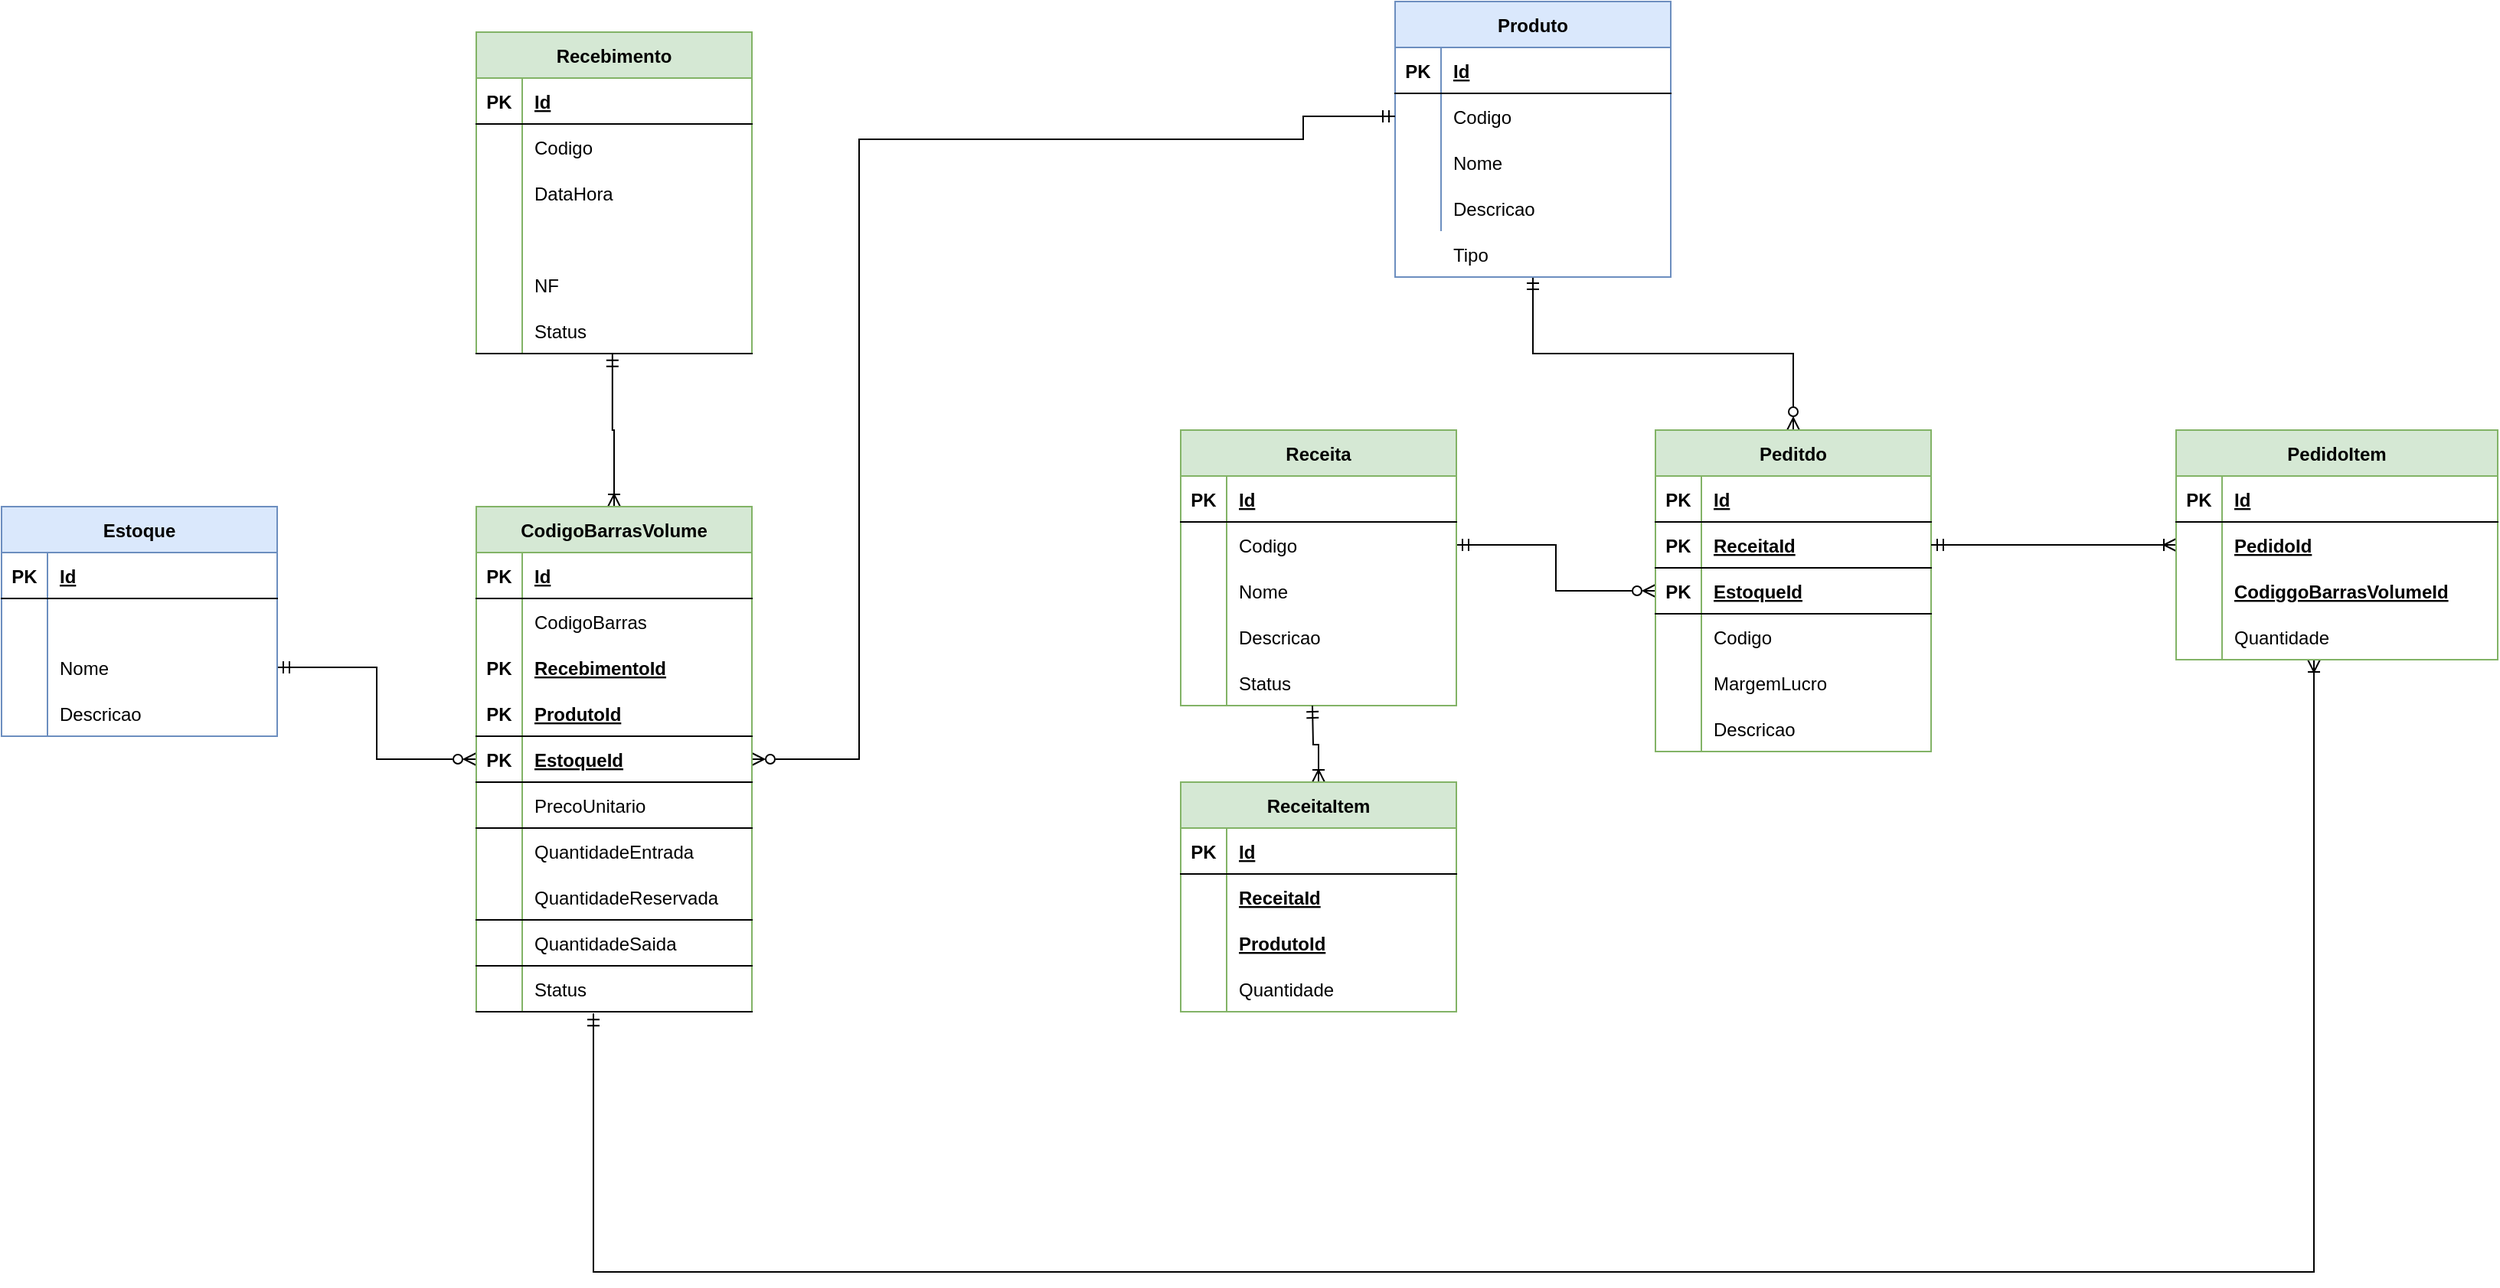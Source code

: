 <mxfile version="21.1.2" type="device" pages="3">
  <diagram name="Página-1" id="OCZ-7XqO5Whtsi0LGMfR">
    <mxGraphModel dx="2245" dy="828" grid="1" gridSize="10" guides="1" tooltips="1" connect="1" arrows="1" fold="1" page="1" pageScale="1" pageWidth="827" pageHeight="1169" math="0" shadow="0">
      <root>
        <mxCell id="0" />
        <mxCell id="1" parent="0" />
        <mxCell id="l1a1_akdYfzlVuT0RVy4-19" style="edgeStyle=orthogonalEdgeStyle;rounded=0;orthogonalLoop=1;jettySize=auto;html=1;entryX=0.5;entryY=0;entryDx=0;entryDy=0;startArrow=ERmandOne;startFill=0;endArrow=ERzeroToMany;endFill=0;" parent="1" source="h-wxwHhQDSW0hP_2C2gM-2" target="h-wxwHhQDSW0hP_2C2gM-28" edge="1">
          <mxGeometry relative="1" as="geometry" />
        </mxCell>
        <mxCell id="h-wxwHhQDSW0hP_2C2gM-2" value="Produto" style="shape=table;startSize=30;container=1;collapsible=1;childLayout=tableLayout;fixedRows=1;rowLines=0;fontStyle=1;align=center;resizeLast=1;fillColor=#dae8fc;strokeColor=#6c8ebf;" parent="1" vertex="1">
          <mxGeometry x="260" y="180" width="180" height="180" as="geometry" />
        </mxCell>
        <mxCell id="h-wxwHhQDSW0hP_2C2gM-3" value="" style="shape=tableRow;horizontal=0;startSize=0;swimlaneHead=0;swimlaneBody=0;fillColor=none;collapsible=0;dropTarget=0;points=[[0,0.5],[1,0.5]];portConstraint=eastwest;top=0;left=0;right=0;bottom=1;" parent="h-wxwHhQDSW0hP_2C2gM-2" vertex="1">
          <mxGeometry y="30" width="180" height="30" as="geometry" />
        </mxCell>
        <mxCell id="h-wxwHhQDSW0hP_2C2gM-4" value="PK" style="shape=partialRectangle;connectable=0;fillColor=none;top=0;left=0;bottom=0;right=0;fontStyle=1;overflow=hidden;" parent="h-wxwHhQDSW0hP_2C2gM-3" vertex="1">
          <mxGeometry width="30" height="30" as="geometry">
            <mxRectangle width="30" height="30" as="alternateBounds" />
          </mxGeometry>
        </mxCell>
        <mxCell id="h-wxwHhQDSW0hP_2C2gM-5" value="Id" style="shape=partialRectangle;connectable=0;fillColor=none;top=0;left=0;bottom=0;right=0;align=left;spacingLeft=6;fontStyle=5;overflow=hidden;" parent="h-wxwHhQDSW0hP_2C2gM-3" vertex="1">
          <mxGeometry x="30" width="150" height="30" as="geometry">
            <mxRectangle width="150" height="30" as="alternateBounds" />
          </mxGeometry>
        </mxCell>
        <mxCell id="h-wxwHhQDSW0hP_2C2gM-6" value="" style="shape=tableRow;horizontal=0;startSize=0;swimlaneHead=0;swimlaneBody=0;fillColor=none;collapsible=0;dropTarget=0;points=[[0,0.5],[1,0.5]];portConstraint=eastwest;top=0;left=0;right=0;bottom=0;" parent="h-wxwHhQDSW0hP_2C2gM-2" vertex="1">
          <mxGeometry y="60" width="180" height="30" as="geometry" />
        </mxCell>
        <mxCell id="h-wxwHhQDSW0hP_2C2gM-7" value="" style="shape=partialRectangle;connectable=0;fillColor=none;top=0;left=0;bottom=0;right=0;editable=1;overflow=hidden;" parent="h-wxwHhQDSW0hP_2C2gM-6" vertex="1">
          <mxGeometry width="30" height="30" as="geometry">
            <mxRectangle width="30" height="30" as="alternateBounds" />
          </mxGeometry>
        </mxCell>
        <mxCell id="h-wxwHhQDSW0hP_2C2gM-8" value="Codigo" style="shape=partialRectangle;connectable=0;fillColor=none;top=0;left=0;bottom=0;right=0;align=left;spacingLeft=6;overflow=hidden;" parent="h-wxwHhQDSW0hP_2C2gM-6" vertex="1">
          <mxGeometry x="30" width="150" height="30" as="geometry">
            <mxRectangle width="150" height="30" as="alternateBounds" />
          </mxGeometry>
        </mxCell>
        <mxCell id="h-wxwHhQDSW0hP_2C2gM-9" value="" style="shape=tableRow;horizontal=0;startSize=0;swimlaneHead=0;swimlaneBody=0;fillColor=none;collapsible=0;dropTarget=0;points=[[0,0.5],[1,0.5]];portConstraint=eastwest;top=0;left=0;right=0;bottom=0;" parent="h-wxwHhQDSW0hP_2C2gM-2" vertex="1">
          <mxGeometry y="90" width="180" height="30" as="geometry" />
        </mxCell>
        <mxCell id="h-wxwHhQDSW0hP_2C2gM-10" value="" style="shape=partialRectangle;connectable=0;fillColor=none;top=0;left=0;bottom=0;right=0;editable=1;overflow=hidden;" parent="h-wxwHhQDSW0hP_2C2gM-9" vertex="1">
          <mxGeometry width="30" height="30" as="geometry">
            <mxRectangle width="30" height="30" as="alternateBounds" />
          </mxGeometry>
        </mxCell>
        <mxCell id="h-wxwHhQDSW0hP_2C2gM-11" value="Nome" style="shape=partialRectangle;connectable=0;fillColor=none;top=0;left=0;bottom=0;right=0;align=left;spacingLeft=6;overflow=hidden;" parent="h-wxwHhQDSW0hP_2C2gM-9" vertex="1">
          <mxGeometry x="30" width="150" height="30" as="geometry">
            <mxRectangle width="150" height="30" as="alternateBounds" />
          </mxGeometry>
        </mxCell>
        <mxCell id="h-wxwHhQDSW0hP_2C2gM-12" value="" style="shape=tableRow;horizontal=0;startSize=0;swimlaneHead=0;swimlaneBody=0;fillColor=none;collapsible=0;dropTarget=0;points=[[0,0.5],[1,0.5]];portConstraint=eastwest;top=0;left=0;right=0;bottom=0;" parent="h-wxwHhQDSW0hP_2C2gM-2" vertex="1">
          <mxGeometry y="120" width="180" height="30" as="geometry" />
        </mxCell>
        <mxCell id="h-wxwHhQDSW0hP_2C2gM-13" value="" style="shape=partialRectangle;connectable=0;fillColor=none;top=0;left=0;bottom=0;right=0;editable=1;overflow=hidden;" parent="h-wxwHhQDSW0hP_2C2gM-12" vertex="1">
          <mxGeometry width="30" height="30" as="geometry">
            <mxRectangle width="30" height="30" as="alternateBounds" />
          </mxGeometry>
        </mxCell>
        <mxCell id="h-wxwHhQDSW0hP_2C2gM-14" value="Descricao" style="shape=partialRectangle;connectable=0;fillColor=none;top=0;left=0;bottom=0;right=0;align=left;spacingLeft=6;overflow=hidden;" parent="h-wxwHhQDSW0hP_2C2gM-12" vertex="1">
          <mxGeometry x="30" width="150" height="30" as="geometry">
            <mxRectangle width="150" height="30" as="alternateBounds" />
          </mxGeometry>
        </mxCell>
        <mxCell id="h-wxwHhQDSW0hP_2C2gM-210" style="edgeStyle=orthogonalEdgeStyle;rounded=0;orthogonalLoop=1;jettySize=auto;html=1;entryX=1;entryY=0.5;entryDx=0;entryDy=0;startArrow=ERzeroToMany;startFill=0;endArrow=ERmandOne;endFill=0;" parent="1" source="h-wxwHhQDSW0hP_2C2gM-28" target="h-wxwHhQDSW0hP_2C2gM-77" edge="1">
          <mxGeometry relative="1" as="geometry" />
        </mxCell>
        <mxCell id="h-wxwHhQDSW0hP_2C2gM-28" value="Peditdo" style="shape=table;startSize=30;container=1;collapsible=1;childLayout=tableLayout;fixedRows=1;rowLines=0;fontStyle=1;align=center;resizeLast=1;fillColor=#d5e8d4;strokeColor=#82b366;" parent="1" vertex="1">
          <mxGeometry x="430" y="460" width="180" height="210" as="geometry" />
        </mxCell>
        <mxCell id="h-wxwHhQDSW0hP_2C2gM-29" value="" style="shape=tableRow;horizontal=0;startSize=0;swimlaneHead=0;swimlaneBody=0;fillColor=none;collapsible=0;dropTarget=0;points=[[0,0.5],[1,0.5]];portConstraint=eastwest;top=0;left=0;right=0;bottom=1;" parent="h-wxwHhQDSW0hP_2C2gM-28" vertex="1">
          <mxGeometry y="30" width="180" height="30" as="geometry" />
        </mxCell>
        <mxCell id="h-wxwHhQDSW0hP_2C2gM-30" value="PK" style="shape=partialRectangle;connectable=0;fillColor=none;top=0;left=0;bottom=0;right=0;fontStyle=1;overflow=hidden;" parent="h-wxwHhQDSW0hP_2C2gM-29" vertex="1">
          <mxGeometry width="30" height="30" as="geometry">
            <mxRectangle width="30" height="30" as="alternateBounds" />
          </mxGeometry>
        </mxCell>
        <mxCell id="h-wxwHhQDSW0hP_2C2gM-31" value="Id" style="shape=partialRectangle;connectable=0;fillColor=none;top=0;left=0;bottom=0;right=0;align=left;spacingLeft=6;fontStyle=5;overflow=hidden;" parent="h-wxwHhQDSW0hP_2C2gM-29" vertex="1">
          <mxGeometry x="30" width="150" height="30" as="geometry">
            <mxRectangle width="150" height="30" as="alternateBounds" />
          </mxGeometry>
        </mxCell>
        <mxCell id="h-wxwHhQDSW0hP_2C2gM-207" value="" style="shape=tableRow;horizontal=0;startSize=0;swimlaneHead=0;swimlaneBody=0;fillColor=none;collapsible=0;dropTarget=0;points=[[0,0.5],[1,0.5]];portConstraint=eastwest;top=0;left=0;right=0;bottom=1;" parent="h-wxwHhQDSW0hP_2C2gM-28" vertex="1">
          <mxGeometry y="60" width="180" height="30" as="geometry" />
        </mxCell>
        <mxCell id="h-wxwHhQDSW0hP_2C2gM-208" value="PK" style="shape=partialRectangle;connectable=0;fillColor=none;top=0;left=0;bottom=0;right=0;fontStyle=1;overflow=hidden;" parent="h-wxwHhQDSW0hP_2C2gM-207" vertex="1">
          <mxGeometry width="30" height="30" as="geometry">
            <mxRectangle width="30" height="30" as="alternateBounds" />
          </mxGeometry>
        </mxCell>
        <mxCell id="h-wxwHhQDSW0hP_2C2gM-209" value="ReceitaId" style="shape=partialRectangle;connectable=0;fillColor=none;top=0;left=0;bottom=0;right=0;align=left;spacingLeft=6;fontStyle=5;overflow=hidden;" parent="h-wxwHhQDSW0hP_2C2gM-207" vertex="1">
          <mxGeometry x="30" width="150" height="30" as="geometry">
            <mxRectangle width="150" height="30" as="alternateBounds" />
          </mxGeometry>
        </mxCell>
        <mxCell id="h-wxwHhQDSW0hP_2C2gM-212" value="" style="shape=tableRow;horizontal=0;startSize=0;swimlaneHead=0;swimlaneBody=0;fillColor=none;collapsible=0;dropTarget=0;points=[[0,0.5],[1,0.5]];portConstraint=eastwest;top=0;left=0;right=0;bottom=1;" parent="h-wxwHhQDSW0hP_2C2gM-28" vertex="1">
          <mxGeometry y="90" width="180" height="30" as="geometry" />
        </mxCell>
        <mxCell id="h-wxwHhQDSW0hP_2C2gM-213" value="PK" style="shape=partialRectangle;connectable=0;fillColor=none;top=0;left=0;bottom=0;right=0;fontStyle=1;overflow=hidden;" parent="h-wxwHhQDSW0hP_2C2gM-212" vertex="1">
          <mxGeometry width="30" height="30" as="geometry">
            <mxRectangle width="30" height="30" as="alternateBounds" />
          </mxGeometry>
        </mxCell>
        <mxCell id="h-wxwHhQDSW0hP_2C2gM-214" value="EstoqueId" style="shape=partialRectangle;connectable=0;fillColor=none;top=0;left=0;bottom=0;right=0;align=left;spacingLeft=6;fontStyle=5;overflow=hidden;" parent="h-wxwHhQDSW0hP_2C2gM-212" vertex="1">
          <mxGeometry x="30" width="150" height="30" as="geometry">
            <mxRectangle width="150" height="30" as="alternateBounds" />
          </mxGeometry>
        </mxCell>
        <mxCell id="h-wxwHhQDSW0hP_2C2gM-32" value="" style="shape=tableRow;horizontal=0;startSize=0;swimlaneHead=0;swimlaneBody=0;fillColor=none;collapsible=0;dropTarget=0;points=[[0,0.5],[1,0.5]];portConstraint=eastwest;top=0;left=0;right=0;bottom=0;" parent="h-wxwHhQDSW0hP_2C2gM-28" vertex="1">
          <mxGeometry y="120" width="180" height="30" as="geometry" />
        </mxCell>
        <mxCell id="h-wxwHhQDSW0hP_2C2gM-33" value="" style="shape=partialRectangle;connectable=0;fillColor=none;top=0;left=0;bottom=0;right=0;editable=1;overflow=hidden;" parent="h-wxwHhQDSW0hP_2C2gM-32" vertex="1">
          <mxGeometry width="30" height="30" as="geometry">
            <mxRectangle width="30" height="30" as="alternateBounds" />
          </mxGeometry>
        </mxCell>
        <mxCell id="h-wxwHhQDSW0hP_2C2gM-34" value="Codigo" style="shape=partialRectangle;connectable=0;fillColor=none;top=0;left=0;bottom=0;right=0;align=left;spacingLeft=6;overflow=hidden;" parent="h-wxwHhQDSW0hP_2C2gM-32" vertex="1">
          <mxGeometry x="30" width="150" height="30" as="geometry">
            <mxRectangle width="150" height="30" as="alternateBounds" />
          </mxGeometry>
        </mxCell>
        <mxCell id="h-wxwHhQDSW0hP_2C2gM-35" value="" style="shape=tableRow;horizontal=0;startSize=0;swimlaneHead=0;swimlaneBody=0;fillColor=none;collapsible=0;dropTarget=0;points=[[0,0.5],[1,0.5]];portConstraint=eastwest;top=0;left=0;right=0;bottom=0;" parent="h-wxwHhQDSW0hP_2C2gM-28" vertex="1">
          <mxGeometry y="150" width="180" height="30" as="geometry" />
        </mxCell>
        <mxCell id="h-wxwHhQDSW0hP_2C2gM-36" value="" style="shape=partialRectangle;connectable=0;fillColor=none;top=0;left=0;bottom=0;right=0;editable=1;overflow=hidden;" parent="h-wxwHhQDSW0hP_2C2gM-35" vertex="1">
          <mxGeometry width="30" height="30" as="geometry">
            <mxRectangle width="30" height="30" as="alternateBounds" />
          </mxGeometry>
        </mxCell>
        <mxCell id="h-wxwHhQDSW0hP_2C2gM-37" value="MargemLucro" style="shape=partialRectangle;connectable=0;fillColor=none;top=0;left=0;bottom=0;right=0;align=left;spacingLeft=6;overflow=hidden;" parent="h-wxwHhQDSW0hP_2C2gM-35" vertex="1">
          <mxGeometry x="30" width="150" height="30" as="geometry">
            <mxRectangle width="150" height="30" as="alternateBounds" />
          </mxGeometry>
        </mxCell>
        <mxCell id="h-wxwHhQDSW0hP_2C2gM-38" value="" style="shape=tableRow;horizontal=0;startSize=0;swimlaneHead=0;swimlaneBody=0;fillColor=none;collapsible=0;dropTarget=0;points=[[0,0.5],[1,0.5]];portConstraint=eastwest;top=0;left=0;right=0;bottom=0;" parent="h-wxwHhQDSW0hP_2C2gM-28" vertex="1">
          <mxGeometry y="180" width="180" height="30" as="geometry" />
        </mxCell>
        <mxCell id="h-wxwHhQDSW0hP_2C2gM-39" value="" style="shape=partialRectangle;connectable=0;fillColor=none;top=0;left=0;bottom=0;right=0;editable=1;overflow=hidden;" parent="h-wxwHhQDSW0hP_2C2gM-38" vertex="1">
          <mxGeometry width="30" height="30" as="geometry">
            <mxRectangle width="30" height="30" as="alternateBounds" />
          </mxGeometry>
        </mxCell>
        <mxCell id="h-wxwHhQDSW0hP_2C2gM-40" value="Descricao" style="shape=partialRectangle;connectable=0;fillColor=none;top=0;left=0;bottom=0;right=0;align=left;spacingLeft=6;overflow=hidden;" parent="h-wxwHhQDSW0hP_2C2gM-38" vertex="1">
          <mxGeometry x="30" width="150" height="30" as="geometry">
            <mxRectangle width="150" height="30" as="alternateBounds" />
          </mxGeometry>
        </mxCell>
        <mxCell id="h-wxwHhQDSW0hP_2C2gM-216" style="edgeStyle=orthogonalEdgeStyle;rounded=0;orthogonalLoop=1;jettySize=auto;html=1;startArrow=ERoneToMany;startFill=0;endArrow=ERmandOne;endFill=0;" parent="1" source="h-wxwHhQDSW0hP_2C2gM-43" target="h-wxwHhQDSW0hP_2C2gM-207" edge="1">
          <mxGeometry relative="1" as="geometry" />
        </mxCell>
        <mxCell id="h-wxwHhQDSW0hP_2C2gM-217" style="edgeStyle=orthogonalEdgeStyle;rounded=0;orthogonalLoop=1;jettySize=auto;html=1;entryX=0.425;entryY=1.037;entryDx=0;entryDy=0;entryPerimeter=0;startArrow=ERoneToMany;startFill=0;endArrow=ERmandOne;endFill=0;" parent="1" source="h-wxwHhQDSW0hP_2C2gM-43" target="h-wxwHhQDSW0hP_2C2gM-119" edge="1">
          <mxGeometry relative="1" as="geometry">
            <Array as="points">
              <mxPoint x="860" y="1010" />
              <mxPoint x="-264" y="1010" />
            </Array>
          </mxGeometry>
        </mxCell>
        <mxCell id="h-wxwHhQDSW0hP_2C2gM-43" value="PedidoItem" style="shape=table;startSize=30;container=1;collapsible=1;childLayout=tableLayout;fixedRows=1;rowLines=0;fontStyle=1;align=center;resizeLast=1;fillColor=#d5e8d4;strokeColor=#82b366;" parent="1" vertex="1">
          <mxGeometry x="770" y="460" width="210" height="150" as="geometry" />
        </mxCell>
        <mxCell id="h-wxwHhQDSW0hP_2C2gM-44" value="" style="shape=tableRow;horizontal=0;startSize=0;swimlaneHead=0;swimlaneBody=0;fillColor=none;collapsible=0;dropTarget=0;points=[[0,0.5],[1,0.5]];portConstraint=eastwest;top=0;left=0;right=0;bottom=1;" parent="h-wxwHhQDSW0hP_2C2gM-43" vertex="1">
          <mxGeometry y="30" width="210" height="30" as="geometry" />
        </mxCell>
        <mxCell id="h-wxwHhQDSW0hP_2C2gM-45" value="PK" style="shape=partialRectangle;connectable=0;fillColor=none;top=0;left=0;bottom=0;right=0;fontStyle=1;overflow=hidden;" parent="h-wxwHhQDSW0hP_2C2gM-44" vertex="1">
          <mxGeometry width="30" height="30" as="geometry">
            <mxRectangle width="30" height="30" as="alternateBounds" />
          </mxGeometry>
        </mxCell>
        <mxCell id="h-wxwHhQDSW0hP_2C2gM-46" value="Id" style="shape=partialRectangle;connectable=0;fillColor=none;top=0;left=0;bottom=0;right=0;align=left;spacingLeft=6;fontStyle=5;overflow=hidden;" parent="h-wxwHhQDSW0hP_2C2gM-44" vertex="1">
          <mxGeometry x="30" width="180" height="30" as="geometry">
            <mxRectangle width="180" height="30" as="alternateBounds" />
          </mxGeometry>
        </mxCell>
        <mxCell id="h-wxwHhQDSW0hP_2C2gM-47" value="" style="shape=tableRow;horizontal=0;startSize=0;swimlaneHead=0;swimlaneBody=0;fillColor=none;collapsible=0;dropTarget=0;points=[[0,0.5],[1,0.5]];portConstraint=eastwest;top=0;left=0;right=0;bottom=0;" parent="h-wxwHhQDSW0hP_2C2gM-43" vertex="1">
          <mxGeometry y="60" width="210" height="30" as="geometry" />
        </mxCell>
        <mxCell id="h-wxwHhQDSW0hP_2C2gM-48" value="" style="shape=partialRectangle;connectable=0;fillColor=none;top=0;left=0;bottom=0;right=0;editable=1;overflow=hidden;" parent="h-wxwHhQDSW0hP_2C2gM-47" vertex="1">
          <mxGeometry width="30" height="30" as="geometry">
            <mxRectangle width="30" height="30" as="alternateBounds" />
          </mxGeometry>
        </mxCell>
        <mxCell id="h-wxwHhQDSW0hP_2C2gM-49" value="PedidoId" style="shape=partialRectangle;connectable=0;fillColor=none;top=0;left=0;bottom=0;right=0;align=left;spacingLeft=6;overflow=hidden;fontStyle=5" parent="h-wxwHhQDSW0hP_2C2gM-47" vertex="1">
          <mxGeometry x="30" width="180" height="30" as="geometry">
            <mxRectangle width="180" height="30" as="alternateBounds" />
          </mxGeometry>
        </mxCell>
        <mxCell id="h-wxwHhQDSW0hP_2C2gM-50" value="" style="shape=tableRow;horizontal=0;startSize=0;swimlaneHead=0;swimlaneBody=0;fillColor=none;collapsible=0;dropTarget=0;points=[[0,0.5],[1,0.5]];portConstraint=eastwest;top=0;left=0;right=0;bottom=0;" parent="h-wxwHhQDSW0hP_2C2gM-43" vertex="1">
          <mxGeometry y="90" width="210" height="30" as="geometry" />
        </mxCell>
        <mxCell id="h-wxwHhQDSW0hP_2C2gM-51" value="" style="shape=partialRectangle;connectable=0;fillColor=none;top=0;left=0;bottom=0;right=0;editable=1;overflow=hidden;" parent="h-wxwHhQDSW0hP_2C2gM-50" vertex="1">
          <mxGeometry width="30" height="30" as="geometry">
            <mxRectangle width="30" height="30" as="alternateBounds" />
          </mxGeometry>
        </mxCell>
        <mxCell id="h-wxwHhQDSW0hP_2C2gM-52" value="CodiggoBarrasVolumeId" style="shape=partialRectangle;connectable=0;fillColor=none;top=0;left=0;bottom=0;right=0;align=left;spacingLeft=6;overflow=hidden;fontStyle=5" parent="h-wxwHhQDSW0hP_2C2gM-50" vertex="1">
          <mxGeometry x="30" width="180" height="30" as="geometry">
            <mxRectangle width="180" height="30" as="alternateBounds" />
          </mxGeometry>
        </mxCell>
        <mxCell id="h-wxwHhQDSW0hP_2C2gM-53" value="" style="shape=tableRow;horizontal=0;startSize=0;swimlaneHead=0;swimlaneBody=0;fillColor=none;collapsible=0;dropTarget=0;points=[[0,0.5],[1,0.5]];portConstraint=eastwest;top=0;left=0;right=0;bottom=0;" parent="h-wxwHhQDSW0hP_2C2gM-43" vertex="1">
          <mxGeometry y="120" width="210" height="30" as="geometry" />
        </mxCell>
        <mxCell id="h-wxwHhQDSW0hP_2C2gM-54" value="" style="shape=partialRectangle;connectable=0;fillColor=none;top=0;left=0;bottom=0;right=0;editable=1;overflow=hidden;" parent="h-wxwHhQDSW0hP_2C2gM-53" vertex="1">
          <mxGeometry width="30" height="30" as="geometry">
            <mxRectangle width="30" height="30" as="alternateBounds" />
          </mxGeometry>
        </mxCell>
        <mxCell id="h-wxwHhQDSW0hP_2C2gM-55" value="Quantidade" style="shape=partialRectangle;connectable=0;fillColor=none;top=0;left=0;bottom=0;right=0;align=left;spacingLeft=6;overflow=hidden;" parent="h-wxwHhQDSW0hP_2C2gM-53" vertex="1">
          <mxGeometry x="30" width="180" height="30" as="geometry">
            <mxRectangle width="180" height="30" as="alternateBounds" />
          </mxGeometry>
        </mxCell>
        <mxCell id="h-wxwHhQDSW0hP_2C2gM-60" value="Recebimento" style="shape=table;startSize=30;container=1;collapsible=1;childLayout=tableLayout;fixedRows=1;rowLines=0;fontStyle=1;align=center;resizeLast=1;fillColor=#d5e8d4;strokeColor=#82b366;" parent="1" vertex="1">
          <mxGeometry x="-340" y="200" width="180" height="210" as="geometry">
            <mxRectangle x="-340" y="200" width="120" height="30" as="alternateBounds" />
          </mxGeometry>
        </mxCell>
        <mxCell id="h-wxwHhQDSW0hP_2C2gM-61" value="" style="shape=tableRow;horizontal=0;startSize=0;swimlaneHead=0;swimlaneBody=0;fillColor=none;collapsible=0;dropTarget=0;points=[[0,0.5],[1,0.5]];portConstraint=eastwest;top=0;left=0;right=0;bottom=1;" parent="h-wxwHhQDSW0hP_2C2gM-60" vertex="1">
          <mxGeometry y="30" width="180" height="30" as="geometry" />
        </mxCell>
        <mxCell id="h-wxwHhQDSW0hP_2C2gM-62" value="PK" style="shape=partialRectangle;connectable=0;fillColor=none;top=0;left=0;bottom=0;right=0;fontStyle=1;overflow=hidden;" parent="h-wxwHhQDSW0hP_2C2gM-61" vertex="1">
          <mxGeometry width="30" height="30" as="geometry">
            <mxRectangle width="30" height="30" as="alternateBounds" />
          </mxGeometry>
        </mxCell>
        <mxCell id="h-wxwHhQDSW0hP_2C2gM-63" value="Id" style="shape=partialRectangle;connectable=0;fillColor=none;top=0;left=0;bottom=0;right=0;align=left;spacingLeft=6;fontStyle=5;overflow=hidden;" parent="h-wxwHhQDSW0hP_2C2gM-61" vertex="1">
          <mxGeometry x="30" width="150" height="30" as="geometry">
            <mxRectangle width="150" height="30" as="alternateBounds" />
          </mxGeometry>
        </mxCell>
        <mxCell id="h-wxwHhQDSW0hP_2C2gM-64" value="" style="shape=tableRow;horizontal=0;startSize=0;swimlaneHead=0;swimlaneBody=0;fillColor=none;collapsible=0;dropTarget=0;points=[[0,0.5],[1,0.5]];portConstraint=eastwest;top=0;left=0;right=0;bottom=0;" parent="h-wxwHhQDSW0hP_2C2gM-60" vertex="1">
          <mxGeometry y="60" width="180" height="30" as="geometry" />
        </mxCell>
        <mxCell id="h-wxwHhQDSW0hP_2C2gM-65" value="" style="shape=partialRectangle;connectable=0;fillColor=none;top=0;left=0;bottom=0;right=0;editable=1;overflow=hidden;" parent="h-wxwHhQDSW0hP_2C2gM-64" vertex="1">
          <mxGeometry width="30" height="30" as="geometry">
            <mxRectangle width="30" height="30" as="alternateBounds" />
          </mxGeometry>
        </mxCell>
        <mxCell id="h-wxwHhQDSW0hP_2C2gM-66" value="Codigo" style="shape=partialRectangle;connectable=0;fillColor=none;top=0;left=0;bottom=0;right=0;align=left;spacingLeft=6;overflow=hidden;" parent="h-wxwHhQDSW0hP_2C2gM-64" vertex="1">
          <mxGeometry x="30" width="150" height="30" as="geometry">
            <mxRectangle width="150" height="30" as="alternateBounds" />
          </mxGeometry>
        </mxCell>
        <mxCell id="h-wxwHhQDSW0hP_2C2gM-67" value="" style="shape=tableRow;horizontal=0;startSize=0;swimlaneHead=0;swimlaneBody=0;fillColor=none;collapsible=0;dropTarget=0;points=[[0,0.5],[1,0.5]];portConstraint=eastwest;top=0;left=0;right=0;bottom=0;" parent="h-wxwHhQDSW0hP_2C2gM-60" vertex="1">
          <mxGeometry y="90" width="180" height="30" as="geometry" />
        </mxCell>
        <mxCell id="h-wxwHhQDSW0hP_2C2gM-68" value="" style="shape=partialRectangle;connectable=0;fillColor=none;top=0;left=0;bottom=0;right=0;editable=1;overflow=hidden;" parent="h-wxwHhQDSW0hP_2C2gM-67" vertex="1">
          <mxGeometry width="30" height="30" as="geometry">
            <mxRectangle width="30" height="30" as="alternateBounds" />
          </mxGeometry>
        </mxCell>
        <mxCell id="h-wxwHhQDSW0hP_2C2gM-69" value="DataHora" style="shape=partialRectangle;connectable=0;fillColor=none;top=0;left=0;bottom=0;right=0;align=left;spacingLeft=6;overflow=hidden;" parent="h-wxwHhQDSW0hP_2C2gM-67" vertex="1">
          <mxGeometry x="30" width="150" height="30" as="geometry">
            <mxRectangle width="150" height="30" as="alternateBounds" />
          </mxGeometry>
        </mxCell>
        <mxCell id="h-wxwHhQDSW0hP_2C2gM-70" value="" style="shape=tableRow;horizontal=0;startSize=0;swimlaneHead=0;swimlaneBody=0;fillColor=none;collapsible=0;dropTarget=0;points=[[0,0.5],[1,0.5]];portConstraint=eastwest;top=0;left=0;right=0;bottom=0;" parent="h-wxwHhQDSW0hP_2C2gM-60" vertex="1">
          <mxGeometry y="120" width="180" height="30" as="geometry" />
        </mxCell>
        <mxCell id="h-wxwHhQDSW0hP_2C2gM-71" value="" style="shape=partialRectangle;connectable=0;fillColor=none;top=0;left=0;bottom=0;right=0;editable=1;overflow=hidden;" parent="h-wxwHhQDSW0hP_2C2gM-70" vertex="1">
          <mxGeometry width="30" height="30" as="geometry">
            <mxRectangle width="30" height="30" as="alternateBounds" />
          </mxGeometry>
        </mxCell>
        <mxCell id="h-wxwHhQDSW0hP_2C2gM-72" value="" style="shape=partialRectangle;connectable=0;fillColor=none;top=0;left=0;bottom=0;right=0;align=left;spacingLeft=6;overflow=hidden;" parent="h-wxwHhQDSW0hP_2C2gM-70" vertex="1">
          <mxGeometry x="30" width="150" height="30" as="geometry">
            <mxRectangle width="150" height="30" as="alternateBounds" />
          </mxGeometry>
        </mxCell>
        <mxCell id="h-wxwHhQDSW0hP_2C2gM-127" value="" style="shape=tableRow;horizontal=0;startSize=0;swimlaneHead=0;swimlaneBody=0;fillColor=none;collapsible=0;dropTarget=0;points=[[0,0.5],[1,0.5]];portConstraint=eastwest;top=0;left=0;right=0;bottom=0;" parent="h-wxwHhQDSW0hP_2C2gM-60" vertex="1">
          <mxGeometry y="150" width="180" height="30" as="geometry" />
        </mxCell>
        <mxCell id="h-wxwHhQDSW0hP_2C2gM-128" value="" style="shape=partialRectangle;connectable=0;fillColor=none;top=0;left=0;bottom=0;right=0;editable=1;overflow=hidden;" parent="h-wxwHhQDSW0hP_2C2gM-127" vertex="1">
          <mxGeometry width="30" height="30" as="geometry">
            <mxRectangle width="30" height="30" as="alternateBounds" />
          </mxGeometry>
        </mxCell>
        <mxCell id="h-wxwHhQDSW0hP_2C2gM-129" value="NF" style="shape=partialRectangle;connectable=0;fillColor=none;top=0;left=0;bottom=0;right=0;align=left;spacingLeft=6;overflow=hidden;" parent="h-wxwHhQDSW0hP_2C2gM-127" vertex="1">
          <mxGeometry x="30" width="150" height="30" as="geometry">
            <mxRectangle width="150" height="30" as="alternateBounds" />
          </mxGeometry>
        </mxCell>
        <mxCell id="h-wxwHhQDSW0hP_2C2gM-103" value="" style="shape=tableRow;horizontal=0;startSize=0;swimlaneHead=0;swimlaneBody=0;fillColor=none;collapsible=0;dropTarget=0;points=[[0,0.5],[1,0.5]];portConstraint=eastwest;top=0;left=0;right=0;bottom=1;" parent="h-wxwHhQDSW0hP_2C2gM-60" vertex="1">
          <mxGeometry y="180" width="180" height="30" as="geometry" />
        </mxCell>
        <mxCell id="h-wxwHhQDSW0hP_2C2gM-104" value="" style="shape=partialRectangle;connectable=0;fillColor=none;top=0;left=0;bottom=0;right=0;fontStyle=1;overflow=hidden;" parent="h-wxwHhQDSW0hP_2C2gM-103" vertex="1">
          <mxGeometry width="30" height="30" as="geometry">
            <mxRectangle width="30" height="30" as="alternateBounds" />
          </mxGeometry>
        </mxCell>
        <mxCell id="h-wxwHhQDSW0hP_2C2gM-105" value="Status" style="shape=partialRectangle;connectable=0;fillColor=none;top=0;left=0;bottom=0;right=0;align=left;spacingLeft=6;fontStyle=0;overflow=hidden;" parent="h-wxwHhQDSW0hP_2C2gM-103" vertex="1">
          <mxGeometry x="30" width="150" height="30" as="geometry">
            <mxRectangle width="150" height="30" as="alternateBounds" />
          </mxGeometry>
        </mxCell>
        <mxCell id="h-wxwHhQDSW0hP_2C2gM-73" value="Receita" style="shape=table;startSize=30;container=1;collapsible=1;childLayout=tableLayout;fixedRows=1;rowLines=0;fontStyle=1;align=center;resizeLast=1;fillColor=#d5e8d4;strokeColor=#82b366;" parent="1" vertex="1">
          <mxGeometry x="120" y="460" width="180" height="180" as="geometry" />
        </mxCell>
        <mxCell id="h-wxwHhQDSW0hP_2C2gM-74" value="" style="shape=tableRow;horizontal=0;startSize=0;swimlaneHead=0;swimlaneBody=0;fillColor=none;collapsible=0;dropTarget=0;points=[[0,0.5],[1,0.5]];portConstraint=eastwest;top=0;left=0;right=0;bottom=1;" parent="h-wxwHhQDSW0hP_2C2gM-73" vertex="1">
          <mxGeometry y="30" width="180" height="30" as="geometry" />
        </mxCell>
        <mxCell id="h-wxwHhQDSW0hP_2C2gM-75" value="PK" style="shape=partialRectangle;connectable=0;fillColor=none;top=0;left=0;bottom=0;right=0;fontStyle=1;overflow=hidden;" parent="h-wxwHhQDSW0hP_2C2gM-74" vertex="1">
          <mxGeometry width="30" height="30" as="geometry">
            <mxRectangle width="30" height="30" as="alternateBounds" />
          </mxGeometry>
        </mxCell>
        <mxCell id="h-wxwHhQDSW0hP_2C2gM-76" value="Id" style="shape=partialRectangle;connectable=0;fillColor=none;top=0;left=0;bottom=0;right=0;align=left;spacingLeft=6;fontStyle=5;overflow=hidden;" parent="h-wxwHhQDSW0hP_2C2gM-74" vertex="1">
          <mxGeometry x="30" width="150" height="30" as="geometry">
            <mxRectangle width="150" height="30" as="alternateBounds" />
          </mxGeometry>
        </mxCell>
        <mxCell id="h-wxwHhQDSW0hP_2C2gM-77" value="" style="shape=tableRow;horizontal=0;startSize=0;swimlaneHead=0;swimlaneBody=0;fillColor=none;collapsible=0;dropTarget=0;points=[[0,0.5],[1,0.5]];portConstraint=eastwest;top=0;left=0;right=0;bottom=0;" parent="h-wxwHhQDSW0hP_2C2gM-73" vertex="1">
          <mxGeometry y="60" width="180" height="30" as="geometry" />
        </mxCell>
        <mxCell id="h-wxwHhQDSW0hP_2C2gM-78" value="" style="shape=partialRectangle;connectable=0;fillColor=none;top=0;left=0;bottom=0;right=0;editable=1;overflow=hidden;" parent="h-wxwHhQDSW0hP_2C2gM-77" vertex="1">
          <mxGeometry width="30" height="30" as="geometry">
            <mxRectangle width="30" height="30" as="alternateBounds" />
          </mxGeometry>
        </mxCell>
        <mxCell id="h-wxwHhQDSW0hP_2C2gM-79" value="Codigo" style="shape=partialRectangle;connectable=0;fillColor=none;top=0;left=0;bottom=0;right=0;align=left;spacingLeft=6;overflow=hidden;" parent="h-wxwHhQDSW0hP_2C2gM-77" vertex="1">
          <mxGeometry x="30" width="150" height="30" as="geometry">
            <mxRectangle width="150" height="30" as="alternateBounds" />
          </mxGeometry>
        </mxCell>
        <mxCell id="h-wxwHhQDSW0hP_2C2gM-80" value="" style="shape=tableRow;horizontal=0;startSize=0;swimlaneHead=0;swimlaneBody=0;fillColor=none;collapsible=0;dropTarget=0;points=[[0,0.5],[1,0.5]];portConstraint=eastwest;top=0;left=0;right=0;bottom=0;" parent="h-wxwHhQDSW0hP_2C2gM-73" vertex="1">
          <mxGeometry y="90" width="180" height="30" as="geometry" />
        </mxCell>
        <mxCell id="h-wxwHhQDSW0hP_2C2gM-81" value="" style="shape=partialRectangle;connectable=0;fillColor=none;top=0;left=0;bottom=0;right=0;editable=1;overflow=hidden;" parent="h-wxwHhQDSW0hP_2C2gM-80" vertex="1">
          <mxGeometry width="30" height="30" as="geometry">
            <mxRectangle width="30" height="30" as="alternateBounds" />
          </mxGeometry>
        </mxCell>
        <mxCell id="h-wxwHhQDSW0hP_2C2gM-82" value="Nome" style="shape=partialRectangle;connectable=0;fillColor=none;top=0;left=0;bottom=0;right=0;align=left;spacingLeft=6;overflow=hidden;" parent="h-wxwHhQDSW0hP_2C2gM-80" vertex="1">
          <mxGeometry x="30" width="150" height="30" as="geometry">
            <mxRectangle width="150" height="30" as="alternateBounds" />
          </mxGeometry>
        </mxCell>
        <mxCell id="h-wxwHhQDSW0hP_2C2gM-83" value="" style="shape=tableRow;horizontal=0;startSize=0;swimlaneHead=0;swimlaneBody=0;fillColor=none;collapsible=0;dropTarget=0;points=[[0,0.5],[1,0.5]];portConstraint=eastwest;top=0;left=0;right=0;bottom=0;" parent="h-wxwHhQDSW0hP_2C2gM-73" vertex="1">
          <mxGeometry y="120" width="180" height="30" as="geometry" />
        </mxCell>
        <mxCell id="h-wxwHhQDSW0hP_2C2gM-84" value="" style="shape=partialRectangle;connectable=0;fillColor=none;top=0;left=0;bottom=0;right=0;editable=1;overflow=hidden;" parent="h-wxwHhQDSW0hP_2C2gM-83" vertex="1">
          <mxGeometry width="30" height="30" as="geometry">
            <mxRectangle width="30" height="30" as="alternateBounds" />
          </mxGeometry>
        </mxCell>
        <mxCell id="h-wxwHhQDSW0hP_2C2gM-85" value="Descricao" style="shape=partialRectangle;connectable=0;fillColor=none;top=0;left=0;bottom=0;right=0;align=left;spacingLeft=6;overflow=hidden;" parent="h-wxwHhQDSW0hP_2C2gM-83" vertex="1">
          <mxGeometry x="30" width="150" height="30" as="geometry">
            <mxRectangle width="150" height="30" as="alternateBounds" />
          </mxGeometry>
        </mxCell>
        <mxCell id="h-wxwHhQDSW0hP_2C2gM-219" value="" style="shape=tableRow;horizontal=0;startSize=0;swimlaneHead=0;swimlaneBody=0;fillColor=none;collapsible=0;dropTarget=0;points=[[0,0.5],[1,0.5]];portConstraint=eastwest;top=0;left=0;right=0;bottom=0;" parent="h-wxwHhQDSW0hP_2C2gM-73" vertex="1">
          <mxGeometry y="150" width="180" height="30" as="geometry" />
        </mxCell>
        <mxCell id="h-wxwHhQDSW0hP_2C2gM-220" value="" style="shape=partialRectangle;connectable=0;fillColor=none;top=0;left=0;bottom=0;right=0;editable=1;overflow=hidden;" parent="h-wxwHhQDSW0hP_2C2gM-219" vertex="1">
          <mxGeometry width="30" height="30" as="geometry">
            <mxRectangle width="30" height="30" as="alternateBounds" />
          </mxGeometry>
        </mxCell>
        <mxCell id="h-wxwHhQDSW0hP_2C2gM-221" value="Status" style="shape=partialRectangle;connectable=0;fillColor=none;top=0;left=0;bottom=0;right=0;align=left;spacingLeft=6;overflow=hidden;" parent="h-wxwHhQDSW0hP_2C2gM-219" vertex="1">
          <mxGeometry x="30" width="150" height="30" as="geometry">
            <mxRectangle width="150" height="30" as="alternateBounds" />
          </mxGeometry>
        </mxCell>
        <mxCell id="h-wxwHhQDSW0hP_2C2gM-174" style="edgeStyle=orthogonalEdgeStyle;rounded=0;orthogonalLoop=1;jettySize=auto;html=1;entryX=0.494;entryY=1.011;entryDx=0;entryDy=0;entryPerimeter=0;startArrow=ERoneToMany;startFill=0;endArrow=ERmandOne;endFill=0;" parent="1" source="h-wxwHhQDSW0hP_2C2gM-106" target="h-wxwHhQDSW0hP_2C2gM-103" edge="1">
          <mxGeometry relative="1" as="geometry" />
        </mxCell>
        <mxCell id="h-wxwHhQDSW0hP_2C2gM-175" style="edgeStyle=orthogonalEdgeStyle;rounded=0;orthogonalLoop=1;jettySize=auto;html=1;entryX=0;entryY=0.5;entryDx=0;entryDy=0;startArrow=ERzeroToMany;startFill=0;endArrow=ERmandOne;endFill=0;" parent="1" source="h-wxwHhQDSW0hP_2C2gM-106" target="h-wxwHhQDSW0hP_2C2gM-6" edge="1">
          <mxGeometry relative="1" as="geometry">
            <Array as="points">
              <mxPoint x="-90" y="675" />
              <mxPoint x="-90" y="270" />
              <mxPoint x="200" y="270" />
              <mxPoint x="200" y="255" />
            </Array>
          </mxGeometry>
        </mxCell>
        <mxCell id="h-wxwHhQDSW0hP_2C2gM-190" style="edgeStyle=orthogonalEdgeStyle;rounded=0;orthogonalLoop=1;jettySize=auto;html=1;entryX=1;entryY=0.5;entryDx=0;entryDy=0;startArrow=ERzeroToMany;startFill=0;endArrow=ERmandOne;endFill=0;" parent="1" source="h-wxwHhQDSW0hP_2C2gM-106" target="h-wxwHhQDSW0hP_2C2gM-183" edge="1">
          <mxGeometry relative="1" as="geometry" />
        </mxCell>
        <mxCell id="h-wxwHhQDSW0hP_2C2gM-106" value="CodigoBarrasVolume" style="shape=table;startSize=30;container=1;collapsible=1;childLayout=tableLayout;fixedRows=1;rowLines=0;fontStyle=1;align=center;resizeLast=1;fillColor=#d5e8d4;strokeColor=#82b366;" parent="1" vertex="1">
          <mxGeometry x="-340" y="510" width="180" height="330" as="geometry">
            <mxRectangle x="-340" y="200" width="120" height="30" as="alternateBounds" />
          </mxGeometry>
        </mxCell>
        <mxCell id="h-wxwHhQDSW0hP_2C2gM-107" value="" style="shape=tableRow;horizontal=0;startSize=0;swimlaneHead=0;swimlaneBody=0;fillColor=none;collapsible=0;dropTarget=0;points=[[0,0.5],[1,0.5]];portConstraint=eastwest;top=0;left=0;right=0;bottom=1;" parent="h-wxwHhQDSW0hP_2C2gM-106" vertex="1">
          <mxGeometry y="30" width="180" height="30" as="geometry" />
        </mxCell>
        <mxCell id="h-wxwHhQDSW0hP_2C2gM-108" value="PK" style="shape=partialRectangle;connectable=0;fillColor=none;top=0;left=0;bottom=0;right=0;fontStyle=1;overflow=hidden;" parent="h-wxwHhQDSW0hP_2C2gM-107" vertex="1">
          <mxGeometry width="30" height="30" as="geometry">
            <mxRectangle width="30" height="30" as="alternateBounds" />
          </mxGeometry>
        </mxCell>
        <mxCell id="h-wxwHhQDSW0hP_2C2gM-109" value="Id" style="shape=partialRectangle;connectable=0;fillColor=none;top=0;left=0;bottom=0;right=0;align=left;spacingLeft=6;fontStyle=5;overflow=hidden;" parent="h-wxwHhQDSW0hP_2C2gM-107" vertex="1">
          <mxGeometry x="30" width="150" height="30" as="geometry">
            <mxRectangle width="150" height="30" as="alternateBounds" />
          </mxGeometry>
        </mxCell>
        <mxCell id="h-wxwHhQDSW0hP_2C2gM-110" value="" style="shape=tableRow;horizontal=0;startSize=0;swimlaneHead=0;swimlaneBody=0;fillColor=none;collapsible=0;dropTarget=0;points=[[0,0.5],[1,0.5]];portConstraint=eastwest;top=0;left=0;right=0;bottom=0;" parent="h-wxwHhQDSW0hP_2C2gM-106" vertex="1">
          <mxGeometry y="60" width="180" height="30" as="geometry" />
        </mxCell>
        <mxCell id="h-wxwHhQDSW0hP_2C2gM-111" value="" style="shape=partialRectangle;connectable=0;fillColor=none;top=0;left=0;bottom=0;right=0;editable=1;overflow=hidden;" parent="h-wxwHhQDSW0hP_2C2gM-110" vertex="1">
          <mxGeometry width="30" height="30" as="geometry">
            <mxRectangle width="30" height="30" as="alternateBounds" />
          </mxGeometry>
        </mxCell>
        <mxCell id="h-wxwHhQDSW0hP_2C2gM-112" value="CodigoBarras" style="shape=partialRectangle;connectable=0;fillColor=none;top=0;left=0;bottom=0;right=0;align=left;spacingLeft=6;overflow=hidden;" parent="h-wxwHhQDSW0hP_2C2gM-110" vertex="1">
          <mxGeometry x="30" width="150" height="30" as="geometry">
            <mxRectangle width="150" height="30" as="alternateBounds" />
          </mxGeometry>
        </mxCell>
        <mxCell id="h-wxwHhQDSW0hP_2C2gM-113" value="" style="shape=tableRow;horizontal=0;startSize=0;swimlaneHead=0;swimlaneBody=0;fillColor=none;collapsible=0;dropTarget=0;points=[[0,0.5],[1,0.5]];portConstraint=eastwest;top=0;left=0;right=0;bottom=0;fontStyle=1" parent="h-wxwHhQDSW0hP_2C2gM-106" vertex="1">
          <mxGeometry y="90" width="180" height="30" as="geometry" />
        </mxCell>
        <mxCell id="h-wxwHhQDSW0hP_2C2gM-114" value="PK" style="shape=partialRectangle;connectable=0;fillColor=none;top=0;left=0;bottom=0;right=0;editable=1;overflow=hidden;fontStyle=1" parent="h-wxwHhQDSW0hP_2C2gM-113" vertex="1">
          <mxGeometry width="30" height="30" as="geometry">
            <mxRectangle width="30" height="30" as="alternateBounds" />
          </mxGeometry>
        </mxCell>
        <mxCell id="h-wxwHhQDSW0hP_2C2gM-115" value="RecebimentoId" style="shape=partialRectangle;connectable=0;fillColor=none;top=0;left=0;bottom=0;right=0;align=left;spacingLeft=6;overflow=hidden;fontStyle=5" parent="h-wxwHhQDSW0hP_2C2gM-113" vertex="1">
          <mxGeometry x="30" width="150" height="30" as="geometry">
            <mxRectangle width="150" height="30" as="alternateBounds" />
          </mxGeometry>
        </mxCell>
        <mxCell id="h-wxwHhQDSW0hP_2C2gM-131" value="" style="shape=tableRow;horizontal=0;startSize=0;swimlaneHead=0;swimlaneBody=0;fillColor=none;collapsible=0;dropTarget=0;points=[[0,0.5],[1,0.5]];portConstraint=eastwest;top=0;left=0;right=0;bottom=1;" parent="h-wxwHhQDSW0hP_2C2gM-106" vertex="1">
          <mxGeometry y="120" width="180" height="30" as="geometry" />
        </mxCell>
        <mxCell id="h-wxwHhQDSW0hP_2C2gM-132" value="PK" style="shape=partialRectangle;connectable=0;fillColor=none;top=0;left=0;bottom=0;right=0;fontStyle=1;overflow=hidden;" parent="h-wxwHhQDSW0hP_2C2gM-131" vertex="1">
          <mxGeometry width="30" height="30" as="geometry">
            <mxRectangle width="30" height="30" as="alternateBounds" />
          </mxGeometry>
        </mxCell>
        <mxCell id="h-wxwHhQDSW0hP_2C2gM-133" value="ProdutoId" style="shape=partialRectangle;connectable=0;fillColor=none;top=0;left=0;bottom=0;right=0;align=left;spacingLeft=6;fontStyle=5;overflow=hidden;" parent="h-wxwHhQDSW0hP_2C2gM-131" vertex="1">
          <mxGeometry x="30" width="150" height="30" as="geometry">
            <mxRectangle width="150" height="30" as="alternateBounds" />
          </mxGeometry>
        </mxCell>
        <mxCell id="h-wxwHhQDSW0hP_2C2gM-162" value="" style="shape=tableRow;horizontal=0;startSize=0;swimlaneHead=0;swimlaneBody=0;fillColor=none;collapsible=0;dropTarget=0;points=[[0,0.5],[1,0.5]];portConstraint=eastwest;top=0;left=0;right=0;bottom=1;" parent="h-wxwHhQDSW0hP_2C2gM-106" vertex="1">
          <mxGeometry y="150" width="180" height="30" as="geometry" />
        </mxCell>
        <mxCell id="h-wxwHhQDSW0hP_2C2gM-163" value="PK" style="shape=partialRectangle;connectable=0;fillColor=none;top=0;left=0;bottom=0;right=0;fontStyle=1;overflow=hidden;" parent="h-wxwHhQDSW0hP_2C2gM-162" vertex="1">
          <mxGeometry width="30" height="30" as="geometry">
            <mxRectangle width="30" height="30" as="alternateBounds" />
          </mxGeometry>
        </mxCell>
        <mxCell id="h-wxwHhQDSW0hP_2C2gM-164" value="EstoqueId" style="shape=partialRectangle;connectable=0;fillColor=none;top=0;left=0;bottom=0;right=0;align=left;spacingLeft=6;fontStyle=5;overflow=hidden;" parent="h-wxwHhQDSW0hP_2C2gM-162" vertex="1">
          <mxGeometry x="30" width="150" height="30" as="geometry">
            <mxRectangle width="150" height="30" as="alternateBounds" />
          </mxGeometry>
        </mxCell>
        <mxCell id="h-wxwHhQDSW0hP_2C2gM-135" value="" style="shape=tableRow;horizontal=0;startSize=0;swimlaneHead=0;swimlaneBody=0;fillColor=none;collapsible=0;dropTarget=0;points=[[0,0.5],[1,0.5]];portConstraint=eastwest;top=0;left=0;right=0;bottom=1;" parent="h-wxwHhQDSW0hP_2C2gM-106" vertex="1">
          <mxGeometry y="180" width="180" height="30" as="geometry" />
        </mxCell>
        <mxCell id="h-wxwHhQDSW0hP_2C2gM-136" value="" style="shape=partialRectangle;connectable=0;fillColor=none;top=0;left=0;bottom=0;right=0;fontStyle=1;overflow=hidden;" parent="h-wxwHhQDSW0hP_2C2gM-135" vertex="1">
          <mxGeometry width="30" height="30" as="geometry">
            <mxRectangle width="30" height="30" as="alternateBounds" />
          </mxGeometry>
        </mxCell>
        <mxCell id="h-wxwHhQDSW0hP_2C2gM-137" value="PrecoUnitario" style="shape=partialRectangle;connectable=0;fillColor=none;top=0;left=0;bottom=0;right=0;align=left;spacingLeft=6;fontStyle=0;overflow=hidden;" parent="h-wxwHhQDSW0hP_2C2gM-135" vertex="1">
          <mxGeometry x="30" width="150" height="30" as="geometry">
            <mxRectangle width="150" height="30" as="alternateBounds" />
          </mxGeometry>
        </mxCell>
        <mxCell id="h-wxwHhQDSW0hP_2C2gM-116" value="" style="shape=tableRow;horizontal=0;startSize=0;swimlaneHead=0;swimlaneBody=0;fillColor=none;collapsible=0;dropTarget=0;points=[[0,0.5],[1,0.5]];portConstraint=eastwest;top=0;left=0;right=0;bottom=0;" parent="h-wxwHhQDSW0hP_2C2gM-106" vertex="1">
          <mxGeometry y="210" width="180" height="30" as="geometry" />
        </mxCell>
        <mxCell id="h-wxwHhQDSW0hP_2C2gM-117" value="" style="shape=partialRectangle;connectable=0;fillColor=none;top=0;left=0;bottom=0;right=0;editable=1;overflow=hidden;" parent="h-wxwHhQDSW0hP_2C2gM-116" vertex="1">
          <mxGeometry width="30" height="30" as="geometry">
            <mxRectangle width="30" height="30" as="alternateBounds" />
          </mxGeometry>
        </mxCell>
        <mxCell id="h-wxwHhQDSW0hP_2C2gM-118" value="QuantidadeEntrada" style="shape=partialRectangle;connectable=0;fillColor=none;top=0;left=0;bottom=0;right=0;align=left;spacingLeft=6;overflow=hidden;" parent="h-wxwHhQDSW0hP_2C2gM-116" vertex="1">
          <mxGeometry x="30" width="150" height="30" as="geometry">
            <mxRectangle width="150" height="30" as="alternateBounds" />
          </mxGeometry>
        </mxCell>
        <mxCell id="h-wxwHhQDSW0hP_2C2gM-166" value="" style="shape=tableRow;horizontal=0;startSize=0;swimlaneHead=0;swimlaneBody=0;fillColor=none;collapsible=0;dropTarget=0;points=[[0,0.5],[1,0.5]];portConstraint=eastwest;top=0;left=0;right=0;bottom=1;" parent="h-wxwHhQDSW0hP_2C2gM-106" vertex="1">
          <mxGeometry y="240" width="180" height="30" as="geometry" />
        </mxCell>
        <mxCell id="h-wxwHhQDSW0hP_2C2gM-167" value="" style="shape=partialRectangle;connectable=0;fillColor=none;top=0;left=0;bottom=0;right=0;fontStyle=1;overflow=hidden;" parent="h-wxwHhQDSW0hP_2C2gM-166" vertex="1">
          <mxGeometry width="30" height="30" as="geometry">
            <mxRectangle width="30" height="30" as="alternateBounds" />
          </mxGeometry>
        </mxCell>
        <mxCell id="h-wxwHhQDSW0hP_2C2gM-168" value="QuantidadeReservada" style="shape=partialRectangle;connectable=0;fillColor=none;top=0;left=0;bottom=0;right=0;align=left;spacingLeft=6;fontStyle=0;overflow=hidden;" parent="h-wxwHhQDSW0hP_2C2gM-166" vertex="1">
          <mxGeometry x="30" width="150" height="30" as="geometry">
            <mxRectangle width="150" height="30" as="alternateBounds" />
          </mxGeometry>
        </mxCell>
        <mxCell id="h-wxwHhQDSW0hP_2C2gM-170" value="" style="shape=tableRow;horizontal=0;startSize=0;swimlaneHead=0;swimlaneBody=0;fillColor=none;collapsible=0;dropTarget=0;points=[[0,0.5],[1,0.5]];portConstraint=eastwest;top=0;left=0;right=0;bottom=1;" parent="h-wxwHhQDSW0hP_2C2gM-106" vertex="1">
          <mxGeometry y="270" width="180" height="30" as="geometry" />
        </mxCell>
        <mxCell id="h-wxwHhQDSW0hP_2C2gM-171" value="" style="shape=partialRectangle;connectable=0;fillColor=none;top=0;left=0;bottom=0;right=0;fontStyle=1;overflow=hidden;" parent="h-wxwHhQDSW0hP_2C2gM-170" vertex="1">
          <mxGeometry width="30" height="30" as="geometry">
            <mxRectangle width="30" height="30" as="alternateBounds" />
          </mxGeometry>
        </mxCell>
        <mxCell id="h-wxwHhQDSW0hP_2C2gM-172" value="QuantidadeSaida" style="shape=partialRectangle;connectable=0;fillColor=none;top=0;left=0;bottom=0;right=0;align=left;spacingLeft=6;fontStyle=0;overflow=hidden;" parent="h-wxwHhQDSW0hP_2C2gM-170" vertex="1">
          <mxGeometry x="30" width="150" height="30" as="geometry">
            <mxRectangle width="150" height="30" as="alternateBounds" />
          </mxGeometry>
        </mxCell>
        <mxCell id="h-wxwHhQDSW0hP_2C2gM-119" value="" style="shape=tableRow;horizontal=0;startSize=0;swimlaneHead=0;swimlaneBody=0;fillColor=none;collapsible=0;dropTarget=0;points=[[0,0.5],[1,0.5]];portConstraint=eastwest;top=0;left=0;right=0;bottom=1;" parent="h-wxwHhQDSW0hP_2C2gM-106" vertex="1">
          <mxGeometry y="300" width="180" height="30" as="geometry" />
        </mxCell>
        <mxCell id="h-wxwHhQDSW0hP_2C2gM-120" value="" style="shape=partialRectangle;connectable=0;fillColor=none;top=0;left=0;bottom=0;right=0;fontStyle=1;overflow=hidden;" parent="h-wxwHhQDSW0hP_2C2gM-119" vertex="1">
          <mxGeometry width="30" height="30" as="geometry">
            <mxRectangle width="30" height="30" as="alternateBounds" />
          </mxGeometry>
        </mxCell>
        <mxCell id="h-wxwHhQDSW0hP_2C2gM-121" value="Status" style="shape=partialRectangle;connectable=0;fillColor=none;top=0;left=0;bottom=0;right=0;align=left;spacingLeft=6;fontStyle=0;overflow=hidden;" parent="h-wxwHhQDSW0hP_2C2gM-119" vertex="1">
          <mxGeometry x="30" width="150" height="30" as="geometry">
            <mxRectangle width="150" height="30" as="alternateBounds" />
          </mxGeometry>
        </mxCell>
        <mxCell id="h-wxwHhQDSW0hP_2C2gM-176" value="Estoque" style="shape=table;startSize=30;container=1;collapsible=1;childLayout=tableLayout;fixedRows=1;rowLines=0;fontStyle=1;align=center;resizeLast=1;fillColor=#dae8fc;strokeColor=#6c8ebf;" parent="1" vertex="1">
          <mxGeometry x="-650" y="510" width="180" height="150" as="geometry" />
        </mxCell>
        <mxCell id="h-wxwHhQDSW0hP_2C2gM-177" value="" style="shape=tableRow;horizontal=0;startSize=0;swimlaneHead=0;swimlaneBody=0;fillColor=none;collapsible=0;dropTarget=0;points=[[0,0.5],[1,0.5]];portConstraint=eastwest;top=0;left=0;right=0;bottom=1;" parent="h-wxwHhQDSW0hP_2C2gM-176" vertex="1">
          <mxGeometry y="30" width="180" height="30" as="geometry" />
        </mxCell>
        <mxCell id="h-wxwHhQDSW0hP_2C2gM-178" value="PK" style="shape=partialRectangle;connectable=0;fillColor=none;top=0;left=0;bottom=0;right=0;fontStyle=1;overflow=hidden;" parent="h-wxwHhQDSW0hP_2C2gM-177" vertex="1">
          <mxGeometry width="30" height="30" as="geometry">
            <mxRectangle width="30" height="30" as="alternateBounds" />
          </mxGeometry>
        </mxCell>
        <mxCell id="h-wxwHhQDSW0hP_2C2gM-179" value="Id" style="shape=partialRectangle;connectable=0;fillColor=none;top=0;left=0;bottom=0;right=0;align=left;spacingLeft=6;fontStyle=5;overflow=hidden;" parent="h-wxwHhQDSW0hP_2C2gM-177" vertex="1">
          <mxGeometry x="30" width="150" height="30" as="geometry">
            <mxRectangle width="150" height="30" as="alternateBounds" />
          </mxGeometry>
        </mxCell>
        <mxCell id="h-wxwHhQDSW0hP_2C2gM-180" value="" style="shape=tableRow;horizontal=0;startSize=0;swimlaneHead=0;swimlaneBody=0;fillColor=none;collapsible=0;dropTarget=0;points=[[0,0.5],[1,0.5]];portConstraint=eastwest;top=0;left=0;right=0;bottom=0;" parent="h-wxwHhQDSW0hP_2C2gM-176" vertex="1">
          <mxGeometry y="60" width="180" height="30" as="geometry" />
        </mxCell>
        <mxCell id="h-wxwHhQDSW0hP_2C2gM-181" value="" style="shape=partialRectangle;connectable=0;fillColor=none;top=0;left=0;bottom=0;right=0;editable=1;overflow=hidden;" parent="h-wxwHhQDSW0hP_2C2gM-180" vertex="1">
          <mxGeometry width="30" height="30" as="geometry">
            <mxRectangle width="30" height="30" as="alternateBounds" />
          </mxGeometry>
        </mxCell>
        <mxCell id="h-wxwHhQDSW0hP_2C2gM-182" value="" style="shape=partialRectangle;connectable=0;fillColor=none;top=0;left=0;bottom=0;right=0;align=left;spacingLeft=6;overflow=hidden;" parent="h-wxwHhQDSW0hP_2C2gM-180" vertex="1">
          <mxGeometry x="30" width="150" height="30" as="geometry">
            <mxRectangle width="150" height="30" as="alternateBounds" />
          </mxGeometry>
        </mxCell>
        <mxCell id="h-wxwHhQDSW0hP_2C2gM-183" value="" style="shape=tableRow;horizontal=0;startSize=0;swimlaneHead=0;swimlaneBody=0;fillColor=none;collapsible=0;dropTarget=0;points=[[0,0.5],[1,0.5]];portConstraint=eastwest;top=0;left=0;right=0;bottom=0;" parent="h-wxwHhQDSW0hP_2C2gM-176" vertex="1">
          <mxGeometry y="90" width="180" height="30" as="geometry" />
        </mxCell>
        <mxCell id="h-wxwHhQDSW0hP_2C2gM-184" value="" style="shape=partialRectangle;connectable=0;fillColor=none;top=0;left=0;bottom=0;right=0;editable=1;overflow=hidden;" parent="h-wxwHhQDSW0hP_2C2gM-183" vertex="1">
          <mxGeometry width="30" height="30" as="geometry">
            <mxRectangle width="30" height="30" as="alternateBounds" />
          </mxGeometry>
        </mxCell>
        <mxCell id="h-wxwHhQDSW0hP_2C2gM-185" value="Nome" style="shape=partialRectangle;connectable=0;fillColor=none;top=0;left=0;bottom=0;right=0;align=left;spacingLeft=6;overflow=hidden;" parent="h-wxwHhQDSW0hP_2C2gM-183" vertex="1">
          <mxGeometry x="30" width="150" height="30" as="geometry">
            <mxRectangle width="150" height="30" as="alternateBounds" />
          </mxGeometry>
        </mxCell>
        <mxCell id="h-wxwHhQDSW0hP_2C2gM-186" value="" style="shape=tableRow;horizontal=0;startSize=0;swimlaneHead=0;swimlaneBody=0;fillColor=none;collapsible=0;dropTarget=0;points=[[0,0.5],[1,0.5]];portConstraint=eastwest;top=0;left=0;right=0;bottom=0;" parent="h-wxwHhQDSW0hP_2C2gM-176" vertex="1">
          <mxGeometry y="120" width="180" height="30" as="geometry" />
        </mxCell>
        <mxCell id="h-wxwHhQDSW0hP_2C2gM-187" value="" style="shape=partialRectangle;connectable=0;fillColor=none;top=0;left=0;bottom=0;right=0;editable=1;overflow=hidden;" parent="h-wxwHhQDSW0hP_2C2gM-186" vertex="1">
          <mxGeometry width="30" height="30" as="geometry">
            <mxRectangle width="30" height="30" as="alternateBounds" />
          </mxGeometry>
        </mxCell>
        <mxCell id="h-wxwHhQDSW0hP_2C2gM-188" value="Descricao" style="shape=partialRectangle;connectable=0;fillColor=none;top=0;left=0;bottom=0;right=0;align=left;spacingLeft=6;overflow=hidden;" parent="h-wxwHhQDSW0hP_2C2gM-186" vertex="1">
          <mxGeometry x="30" width="150" height="30" as="geometry">
            <mxRectangle width="150" height="30" as="alternateBounds" />
          </mxGeometry>
        </mxCell>
        <mxCell id="h-wxwHhQDSW0hP_2C2gM-205" style="edgeStyle=orthogonalEdgeStyle;rounded=0;orthogonalLoop=1;jettySize=auto;html=1;startArrow=ERoneToMany;startFill=0;endArrow=ERmandOne;endFill=0;" parent="1" source="h-wxwHhQDSW0hP_2C2gM-191" edge="1">
          <mxGeometry relative="1" as="geometry">
            <mxPoint x="206" y="640" as="targetPoint" />
          </mxGeometry>
        </mxCell>
        <mxCell id="h-wxwHhQDSW0hP_2C2gM-191" value="ReceitaItem" style="shape=table;startSize=30;container=1;collapsible=1;childLayout=tableLayout;fixedRows=1;rowLines=0;fontStyle=1;align=center;resizeLast=1;fillColor=#d5e8d4;strokeColor=#82b366;" parent="1" vertex="1">
          <mxGeometry x="120" y="690" width="180" height="150" as="geometry" />
        </mxCell>
        <mxCell id="h-wxwHhQDSW0hP_2C2gM-192" value="" style="shape=tableRow;horizontal=0;startSize=0;swimlaneHead=0;swimlaneBody=0;fillColor=none;collapsible=0;dropTarget=0;points=[[0,0.5],[1,0.5]];portConstraint=eastwest;top=0;left=0;right=0;bottom=1;" parent="h-wxwHhQDSW0hP_2C2gM-191" vertex="1">
          <mxGeometry y="30" width="180" height="30" as="geometry" />
        </mxCell>
        <mxCell id="h-wxwHhQDSW0hP_2C2gM-193" value="PK" style="shape=partialRectangle;connectable=0;fillColor=none;top=0;left=0;bottom=0;right=0;fontStyle=1;overflow=hidden;" parent="h-wxwHhQDSW0hP_2C2gM-192" vertex="1">
          <mxGeometry width="30" height="30" as="geometry">
            <mxRectangle width="30" height="30" as="alternateBounds" />
          </mxGeometry>
        </mxCell>
        <mxCell id="h-wxwHhQDSW0hP_2C2gM-194" value="Id" style="shape=partialRectangle;connectable=0;fillColor=none;top=0;left=0;bottom=0;right=0;align=left;spacingLeft=6;fontStyle=5;overflow=hidden;" parent="h-wxwHhQDSW0hP_2C2gM-192" vertex="1">
          <mxGeometry x="30" width="150" height="30" as="geometry">
            <mxRectangle width="150" height="30" as="alternateBounds" />
          </mxGeometry>
        </mxCell>
        <mxCell id="h-wxwHhQDSW0hP_2C2gM-195" value="" style="shape=tableRow;horizontal=0;startSize=0;swimlaneHead=0;swimlaneBody=0;fillColor=none;collapsible=0;dropTarget=0;points=[[0,0.5],[1,0.5]];portConstraint=eastwest;top=0;left=0;right=0;bottom=0;" parent="h-wxwHhQDSW0hP_2C2gM-191" vertex="1">
          <mxGeometry y="60" width="180" height="30" as="geometry" />
        </mxCell>
        <mxCell id="h-wxwHhQDSW0hP_2C2gM-196" value="" style="shape=partialRectangle;connectable=0;fillColor=none;top=0;left=0;bottom=0;right=0;editable=1;overflow=hidden;" parent="h-wxwHhQDSW0hP_2C2gM-195" vertex="1">
          <mxGeometry width="30" height="30" as="geometry">
            <mxRectangle width="30" height="30" as="alternateBounds" />
          </mxGeometry>
        </mxCell>
        <mxCell id="h-wxwHhQDSW0hP_2C2gM-197" value="ReceitaId" style="shape=partialRectangle;connectable=0;fillColor=none;top=0;left=0;bottom=0;right=0;align=left;spacingLeft=6;overflow=hidden;fontStyle=5" parent="h-wxwHhQDSW0hP_2C2gM-195" vertex="1">
          <mxGeometry x="30" width="150" height="30" as="geometry">
            <mxRectangle width="150" height="30" as="alternateBounds" />
          </mxGeometry>
        </mxCell>
        <mxCell id="h-wxwHhQDSW0hP_2C2gM-198" value="" style="shape=tableRow;horizontal=0;startSize=0;swimlaneHead=0;swimlaneBody=0;fillColor=none;collapsible=0;dropTarget=0;points=[[0,0.5],[1,0.5]];portConstraint=eastwest;top=0;left=0;right=0;bottom=0;" parent="h-wxwHhQDSW0hP_2C2gM-191" vertex="1">
          <mxGeometry y="90" width="180" height="30" as="geometry" />
        </mxCell>
        <mxCell id="h-wxwHhQDSW0hP_2C2gM-199" value="" style="shape=partialRectangle;connectable=0;fillColor=none;top=0;left=0;bottom=0;right=0;editable=1;overflow=hidden;" parent="h-wxwHhQDSW0hP_2C2gM-198" vertex="1">
          <mxGeometry width="30" height="30" as="geometry">
            <mxRectangle width="30" height="30" as="alternateBounds" />
          </mxGeometry>
        </mxCell>
        <mxCell id="h-wxwHhQDSW0hP_2C2gM-200" value="ProdutoId" style="shape=partialRectangle;connectable=0;fillColor=none;top=0;left=0;bottom=0;right=0;align=left;spacingLeft=6;overflow=hidden;fontStyle=5" parent="h-wxwHhQDSW0hP_2C2gM-198" vertex="1">
          <mxGeometry x="30" width="150" height="30" as="geometry">
            <mxRectangle width="150" height="30" as="alternateBounds" />
          </mxGeometry>
        </mxCell>
        <mxCell id="h-wxwHhQDSW0hP_2C2gM-201" value="" style="shape=tableRow;horizontal=0;startSize=0;swimlaneHead=0;swimlaneBody=0;fillColor=none;collapsible=0;dropTarget=0;points=[[0,0.5],[1,0.5]];portConstraint=eastwest;top=0;left=0;right=0;bottom=0;" parent="h-wxwHhQDSW0hP_2C2gM-191" vertex="1">
          <mxGeometry y="120" width="180" height="30" as="geometry" />
        </mxCell>
        <mxCell id="h-wxwHhQDSW0hP_2C2gM-202" value="" style="shape=partialRectangle;connectable=0;fillColor=none;top=0;left=0;bottom=0;right=0;editable=1;overflow=hidden;" parent="h-wxwHhQDSW0hP_2C2gM-201" vertex="1">
          <mxGeometry width="30" height="30" as="geometry">
            <mxRectangle width="30" height="30" as="alternateBounds" />
          </mxGeometry>
        </mxCell>
        <mxCell id="h-wxwHhQDSW0hP_2C2gM-203" value="Quantidade" style="shape=partialRectangle;connectable=0;fillColor=none;top=0;left=0;bottom=0;right=0;align=left;spacingLeft=6;overflow=hidden;" parent="h-wxwHhQDSW0hP_2C2gM-201" vertex="1">
          <mxGeometry x="30" width="150" height="30" as="geometry">
            <mxRectangle width="150" height="30" as="alternateBounds" />
          </mxGeometry>
        </mxCell>
        <mxCell id="l1a1_akdYfzlVuT0RVy4-13" value="" style="shape=tableRow;horizontal=0;startSize=0;swimlaneHead=0;swimlaneBody=0;top=0;left=0;bottom=0;right=0;collapsible=0;dropTarget=0;fillColor=none;points=[[0,0.5],[1,0.5]];portConstraint=eastwest;strokeColor=inherit;fontSize=16;" parent="1" vertex="1">
          <mxGeometry x="280" y="310" width="180" height="30" as="geometry" />
        </mxCell>
        <mxCell id="l1a1_akdYfzlVuT0RVy4-18" value="Tipo" style="shape=partialRectangle;connectable=0;fillColor=none;top=0;left=0;bottom=0;right=0;align=left;spacingLeft=6;overflow=hidden;" parent="1" vertex="1">
          <mxGeometry x="290" y="330" width="150" height="30" as="geometry">
            <mxRectangle width="150" height="30" as="alternateBounds" />
          </mxGeometry>
        </mxCell>
      </root>
    </mxGraphModel>
  </diagram>
  <diagram id="BbLpph1H086DpZGaDKpU" name="Arquitetura Monolito">
    <mxGraphModel dx="1418" dy="828" grid="1" gridSize="10" guides="1" tooltips="1" connect="1" arrows="1" fold="1" page="1" pageScale="1" pageWidth="827" pageHeight="1169" math="0" shadow="0">
      <root>
        <mxCell id="0" />
        <mxCell id="1" parent="0" />
        <mxCell id="LPWzk4GDKCoCiNocT6Vj-1" value="BD" style="shape=cylinder3;whiteSpace=wrap;html=1;boundedLbl=1;backgroundOutline=1;size=15;" vertex="1" parent="1">
          <mxGeometry x="600" y="255" width="150" height="150" as="geometry" />
        </mxCell>
        <mxCell id="LPWzk4GDKCoCiNocT6Vj-9" style="edgeStyle=orthogonalEdgeStyle;rounded=0;orthogonalLoop=1;jettySize=auto;html=1;entryX=0;entryY=0.5;entryDx=0;entryDy=0;entryPerimeter=0;startArrow=classic;startFill=1;endArrow=classic;endFill=1;" edge="1" parent="1" source="LPWzk4GDKCoCiNocT6Vj-2" target="LPWzk4GDKCoCiNocT6Vj-1">
          <mxGeometry relative="1" as="geometry" />
        </mxCell>
        <mxCell id="LPWzk4GDKCoCiNocT6Vj-2" value="" style="rounded=0;whiteSpace=wrap;html=1;" vertex="1" parent="1">
          <mxGeometry x="100" y="160" width="340" height="340" as="geometry" />
        </mxCell>
        <mxCell id="LPWzk4GDKCoCiNocT6Vj-3" value="Core" style="rounded=0;whiteSpace=wrap;html=1;" vertex="1" parent="1">
          <mxGeometry x="160" y="200" width="230" height="60" as="geometry" />
        </mxCell>
        <mxCell id="LPWzk4GDKCoCiNocT6Vj-4" value="Data" style="rounded=0;whiteSpace=wrap;html=1;" vertex="1" parent="1">
          <mxGeometry x="160" y="270" width="230" height="60" as="geometry" />
        </mxCell>
        <mxCell id="LPWzk4GDKCoCiNocT6Vj-5" value="API" style="rounded=0;whiteSpace=wrap;html=1;" vertex="1" parent="1">
          <mxGeometry x="160" y="340" width="230" height="60" as="geometry" />
        </mxCell>
        <mxCell id="LPWzk4GDKCoCiNocT6Vj-6" value="Models" style="rounded=0;whiteSpace=wrap;html=1;" vertex="1" parent="1">
          <mxGeometry x="160" y="410" width="230" height="60" as="geometry" />
        </mxCell>
      </root>
    </mxGraphModel>
  </diagram>
  <diagram id="HRlNmNjXPxx5NsS8Es4a" name="Futuro">
    <mxGraphModel dx="2495" dy="974" grid="1" gridSize="10" guides="1" tooltips="1" connect="1" arrows="1" fold="1" page="1" pageScale="1" pageWidth="827" pageHeight="1169" math="0" shadow="0">
      <root>
        <mxCell id="0" />
        <mxCell id="1" parent="0" />
        <mxCell id="kwDV6lIVxEhuKc8aFEYE-1" value="BD" style="shape=cylinder3;whiteSpace=wrap;html=1;boundedLbl=1;backgroundOutline=1;size=15;" vertex="1" parent="1">
          <mxGeometry x="610" y="505" width="140" height="158" as="geometry" />
        </mxCell>
        <mxCell id="B9AYbxeWj4ZIRecUzoNn-6" style="edgeStyle=orthogonalEdgeStyle;rounded=0;orthogonalLoop=1;jettySize=auto;html=1;startArrow=classic;startFill=1;endArrow=classic;endFill=1;entryX=0;entryY=0.5;entryDx=0;entryDy=0;entryPerimeter=0;" edge="1" parent="1" source="kwDV6lIVxEhuKc8aFEYE-3" target="kwDV6lIVxEhuKc8aFEYE-1">
          <mxGeometry relative="1" as="geometry">
            <mxPoint x="670" y="500.0" as="targetPoint" />
          </mxGeometry>
        </mxCell>
        <mxCell id="B9AYbxeWj4ZIRecUzoNn-10" style="edgeStyle=orthogonalEdgeStyle;rounded=0;orthogonalLoop=1;jettySize=auto;html=1;startArrow=classic;startFill=1;endArrow=classic;endFill=1;" edge="1" parent="1" source="kwDV6lIVxEhuKc8aFEYE-3" target="kwDV6lIVxEhuKc8aFEYE-4">
          <mxGeometry relative="1" as="geometry" />
        </mxCell>
        <mxCell id="kwDV6lIVxEhuKc8aFEYE-3" value="API Recebimento" style="rounded=0;whiteSpace=wrap;html=1;verticalAlign=top;" vertex="1" parent="1">
          <mxGeometry x="-30" y="130" width="340" height="210" as="geometry" />
        </mxCell>
        <mxCell id="kwDV6lIVxEhuKc8aFEYE-4" value="Core" style="rounded=0;whiteSpace=wrap;html=1;" vertex="1" parent="1">
          <mxGeometry x="-180" y="130" width="100" height="900" as="geometry" />
        </mxCell>
        <mxCell id="kwDV6lIVxEhuKc8aFEYE-5" value="Data" style="rounded=0;whiteSpace=wrap;html=1;" vertex="1" parent="1">
          <mxGeometry x="28" y="208" width="230" height="30" as="geometry" />
        </mxCell>
        <mxCell id="kwDV6lIVxEhuKc8aFEYE-7" value="Models" style="rounded=0;whiteSpace=wrap;html=1;" vertex="1" parent="1">
          <mxGeometry x="28" y="168" width="230" height="30" as="geometry" />
        </mxCell>
        <mxCell id="kwDV6lIVxEhuKc8aFEYE-9" value="ViewModels" style="rounded=0;whiteSpace=wrap;html=1;" vertex="1" parent="1">
          <mxGeometry x="28" y="248" width="230" height="30" as="geometry" />
        </mxCell>
        <mxCell id="kwDV6lIVxEhuKc8aFEYE-11" value="Services" style="rounded=0;whiteSpace=wrap;html=1;" vertex="1" parent="1">
          <mxGeometry x="28" y="288" width="230" height="30" as="geometry" />
        </mxCell>
        <mxCell id="B9AYbxeWj4ZIRecUzoNn-7" style="edgeStyle=orthogonalEdgeStyle;rounded=0;orthogonalLoop=1;jettySize=auto;html=1;entryX=0;entryY=0.5;entryDx=0;entryDy=0;entryPerimeter=0;startArrow=classic;startFill=1;endArrow=classic;endFill=1;" edge="1" parent="1" source="kwDV6lIVxEhuKc8aFEYE-12" target="kwDV6lIVxEhuKc8aFEYE-1">
          <mxGeometry relative="1" as="geometry" />
        </mxCell>
        <mxCell id="B9AYbxeWj4ZIRecUzoNn-12" style="edgeStyle=orthogonalEdgeStyle;rounded=0;orthogonalLoop=1;jettySize=auto;html=1;entryX=1;entryY=0.5;entryDx=0;entryDy=0;startArrow=classic;startFill=1;endArrow=classic;endFill=1;" edge="1" parent="1" source="kwDV6lIVxEhuKc8aFEYE-12" target="kwDV6lIVxEhuKc8aFEYE-4">
          <mxGeometry relative="1" as="geometry" />
        </mxCell>
        <mxCell id="kwDV6lIVxEhuKc8aFEYE-12" value="API Cadastro" style="rounded=0;whiteSpace=wrap;html=1;verticalAlign=top;" vertex="1" parent="1">
          <mxGeometry x="-30" y="360" width="340" height="210" as="geometry" />
        </mxCell>
        <mxCell id="kwDV6lIVxEhuKc8aFEYE-13" value="Data" style="rounded=0;whiteSpace=wrap;html=1;" vertex="1" parent="1">
          <mxGeometry x="28" y="438" width="230" height="30" as="geometry" />
        </mxCell>
        <mxCell id="kwDV6lIVxEhuKc8aFEYE-14" value="Models" style="rounded=0;whiteSpace=wrap;html=1;" vertex="1" parent="1">
          <mxGeometry x="28" y="398" width="230" height="30" as="geometry" />
        </mxCell>
        <mxCell id="kwDV6lIVxEhuKc8aFEYE-15" value="ViewModels" style="rounded=0;whiteSpace=wrap;html=1;" vertex="1" parent="1">
          <mxGeometry x="28" y="478" width="230" height="30" as="geometry" />
        </mxCell>
        <mxCell id="kwDV6lIVxEhuKc8aFEYE-16" value="Services" style="rounded=0;whiteSpace=wrap;html=1;" vertex="1" parent="1">
          <mxGeometry x="28" y="518" width="230" height="30" as="geometry" />
        </mxCell>
        <mxCell id="B9AYbxeWj4ZIRecUzoNn-8" style="edgeStyle=orthogonalEdgeStyle;rounded=0;orthogonalLoop=1;jettySize=auto;html=1;entryX=0;entryY=0.5;entryDx=0;entryDy=0;entryPerimeter=0;startArrow=classic;startFill=1;endArrow=classic;endFill=1;" edge="1" parent="1" source="kwDV6lIVxEhuKc8aFEYE-18" target="kwDV6lIVxEhuKc8aFEYE-1">
          <mxGeometry relative="1" as="geometry" />
        </mxCell>
        <mxCell id="B9AYbxeWj4ZIRecUzoNn-13" style="edgeStyle=orthogonalEdgeStyle;rounded=0;orthogonalLoop=1;jettySize=auto;html=1;entryX=1;entryY=0.5;entryDx=0;entryDy=0;startArrow=classic;startFill=1;endArrow=classic;endFill=1;" edge="1" parent="1" source="kwDV6lIVxEhuKc8aFEYE-18" target="kwDV6lIVxEhuKc8aFEYE-4">
          <mxGeometry relative="1" as="geometry" />
        </mxCell>
        <mxCell id="kwDV6lIVxEhuKc8aFEYE-18" value="API Pedido" style="rounded=0;whiteSpace=wrap;html=1;verticalAlign=top;" vertex="1" parent="1">
          <mxGeometry x="-30" y="590" width="340" height="210" as="geometry" />
        </mxCell>
        <mxCell id="kwDV6lIVxEhuKc8aFEYE-19" value="Data" style="rounded=0;whiteSpace=wrap;html=1;" vertex="1" parent="1">
          <mxGeometry x="28" y="668" width="230" height="30" as="geometry" />
        </mxCell>
        <mxCell id="kwDV6lIVxEhuKc8aFEYE-20" value="Models" style="rounded=0;whiteSpace=wrap;html=1;" vertex="1" parent="1">
          <mxGeometry x="28" y="628" width="230" height="30" as="geometry" />
        </mxCell>
        <mxCell id="kwDV6lIVxEhuKc8aFEYE-21" value="ViewModels" style="rounded=0;whiteSpace=wrap;html=1;" vertex="1" parent="1">
          <mxGeometry x="28" y="708" width="230" height="30" as="geometry" />
        </mxCell>
        <mxCell id="kwDV6lIVxEhuKc8aFEYE-22" value="Services" style="rounded=0;whiteSpace=wrap;html=1;" vertex="1" parent="1">
          <mxGeometry x="28" y="748" width="230" height="30" as="geometry" />
        </mxCell>
        <mxCell id="B9AYbxeWj4ZIRecUzoNn-9" style="edgeStyle=orthogonalEdgeStyle;rounded=0;orthogonalLoop=1;jettySize=auto;html=1;entryX=0;entryY=0.5;entryDx=0;entryDy=0;entryPerimeter=0;startArrow=classic;startFill=1;endArrow=classic;endFill=1;" edge="1" parent="1" source="B9AYbxeWj4ZIRecUzoNn-1" target="kwDV6lIVxEhuKc8aFEYE-1">
          <mxGeometry relative="1" as="geometry" />
        </mxCell>
        <mxCell id="B9AYbxeWj4ZIRecUzoNn-14" style="edgeStyle=orthogonalEdgeStyle;rounded=0;orthogonalLoop=1;jettySize=auto;html=1;entryX=1;entryY=0.5;entryDx=0;entryDy=0;startArrow=classic;startFill=1;endArrow=classic;endFill=1;" edge="1" parent="1" source="B9AYbxeWj4ZIRecUzoNn-1" target="kwDV6lIVxEhuKc8aFEYE-4">
          <mxGeometry relative="1" as="geometry" />
        </mxCell>
        <mxCell id="B9AYbxeWj4ZIRecUzoNn-1" value="API Estoque" style="rounded=0;whiteSpace=wrap;html=1;verticalAlign=top;" vertex="1" parent="1">
          <mxGeometry x="-27" y="820" width="340" height="210" as="geometry" />
        </mxCell>
        <mxCell id="B9AYbxeWj4ZIRecUzoNn-2" value="Data" style="rounded=0;whiteSpace=wrap;html=1;" vertex="1" parent="1">
          <mxGeometry x="31" y="898" width="230" height="30" as="geometry" />
        </mxCell>
        <mxCell id="B9AYbxeWj4ZIRecUzoNn-3" value="Models" style="rounded=0;whiteSpace=wrap;html=1;" vertex="1" parent="1">
          <mxGeometry x="31" y="858" width="230" height="30" as="geometry" />
        </mxCell>
        <mxCell id="B9AYbxeWj4ZIRecUzoNn-4" value="ViewModels" style="rounded=0;whiteSpace=wrap;html=1;" vertex="1" parent="1">
          <mxGeometry x="31" y="938" width="230" height="30" as="geometry" />
        </mxCell>
        <mxCell id="B9AYbxeWj4ZIRecUzoNn-5" value="Services" style="rounded=0;whiteSpace=wrap;html=1;" vertex="1" parent="1">
          <mxGeometry x="31" y="978" width="230" height="30" as="geometry" />
        </mxCell>
      </root>
    </mxGraphModel>
  </diagram>
</mxfile>
